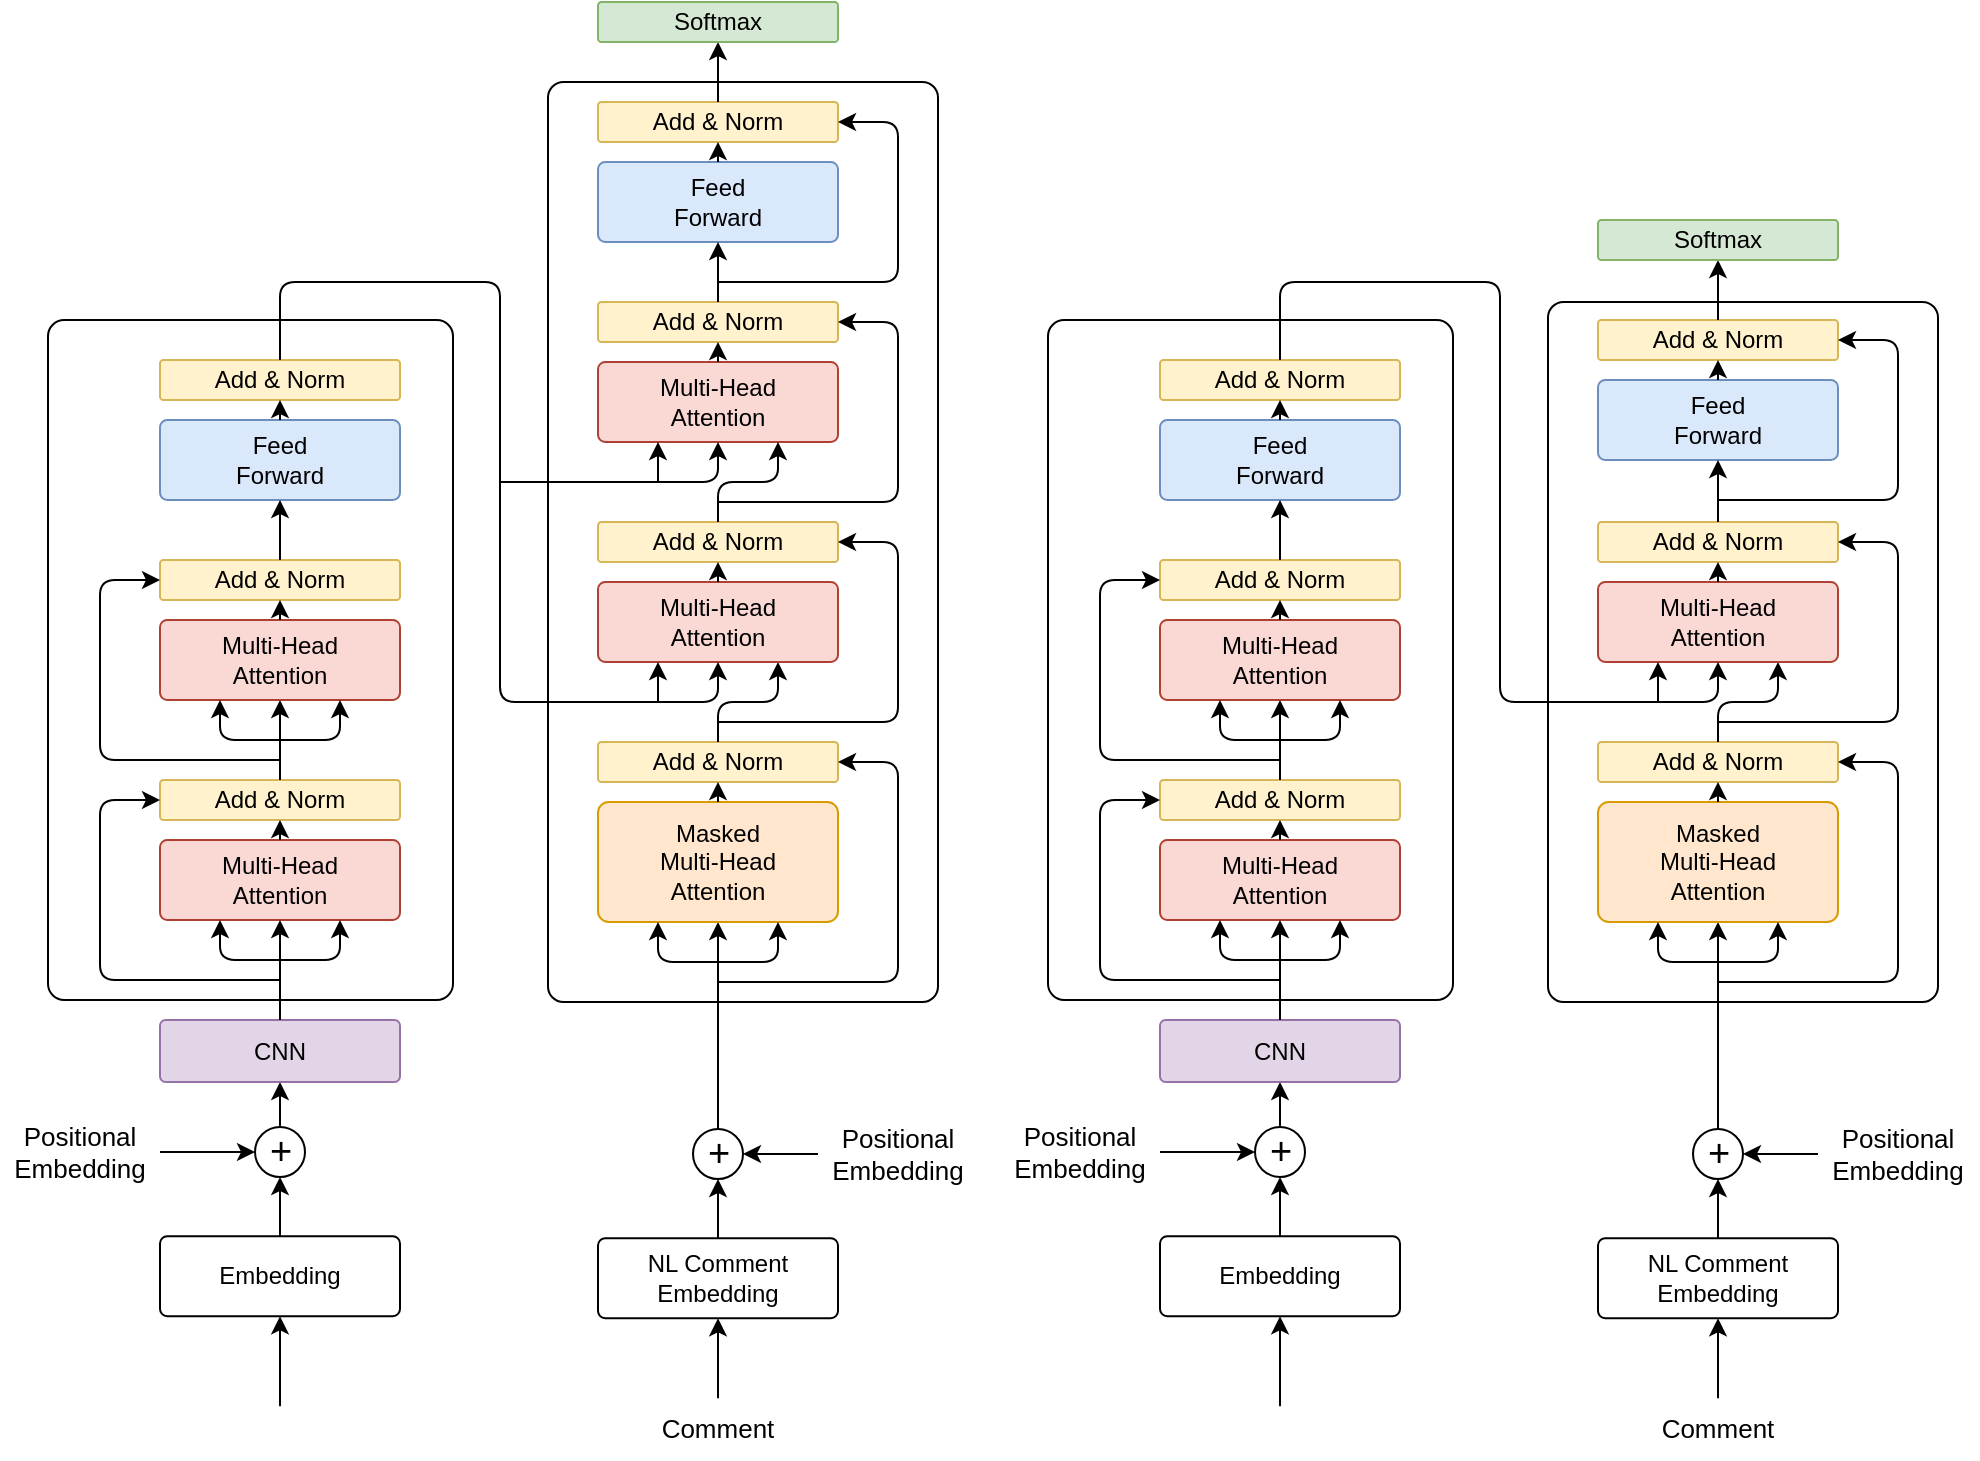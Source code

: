 <mxfile version="17.5.0" type="github">
  <diagram id="C5RBs43oDa-KdzZeNtuy" name="Page-1">
    <mxGraphModel dx="1220" dy="731" grid="1" gridSize="10" guides="1" tooltips="1" connect="1" arrows="1" fold="1" page="1" pageScale="1" pageWidth="827" pageHeight="1169" math="0" shadow="0">
      <root>
        <mxCell id="WIyWlLk6GJQsqaUBKTNV-0" />
        <mxCell id="WIyWlLk6GJQsqaUBKTNV-1" parent="WIyWlLk6GJQsqaUBKTNV-0" />
        <mxCell id="Qt7xFMzCx2u2yuGG2vqX-39" value="" style="rounded=1;whiteSpace=wrap;html=1;fontSize=13;arcSize=4;" vertex="1" parent="WIyWlLk6GJQsqaUBKTNV-1">
          <mxGeometry x="34" y="169" width="202.5" height="340" as="geometry" />
        </mxCell>
        <mxCell id="WIyWlLk6GJQsqaUBKTNV-8" value="" style="rounded=0;html=1;jettySize=auto;orthogonalLoop=1;fontSize=11;endArrow=none;endFill=0;endSize=8;strokeWidth=1;shadow=0;labelBackgroundColor=none;edgeStyle=orthogonalEdgeStyle;startArrow=classic;startFill=1;exitX=0.5;exitY=1;exitDx=0;exitDy=0;" parent="WIyWlLk6GJQsqaUBKTNV-1" source="Qt7xFMzCx2u2yuGG2vqX-2" target="WIyWlLk6GJQsqaUBKTNV-11" edge="1">
          <mxGeometry x="0.333" y="20" relative="1" as="geometry">
            <mxPoint as="offset" />
            <mxPoint x="150" y="615" as="sourcePoint" />
          </mxGeometry>
        </mxCell>
        <mxCell id="WIyWlLk6GJQsqaUBKTNV-11" value="Embedding" style="rounded=1;whiteSpace=wrap;html=1;fontSize=12;glass=0;strokeWidth=1;shadow=0;arcSize=9;" parent="WIyWlLk6GJQsqaUBKTNV-1" vertex="1">
          <mxGeometry x="90" y="627.13" width="120" height="40" as="geometry" />
        </mxCell>
        <mxCell id="Qt7xFMzCx2u2yuGG2vqX-2" value="&lt;font style=&quot;font-size: 19px&quot;&gt;+&lt;/font&gt;" style="ellipse;whiteSpace=wrap;html=1;aspect=fixed;" vertex="1" parent="WIyWlLk6GJQsqaUBKTNV-1">
          <mxGeometry x="137.5" y="572.5" width="25" height="25" as="geometry" />
        </mxCell>
        <mxCell id="Qt7xFMzCx2u2yuGG2vqX-3" value="&lt;div style=&quot;font-size: 13px;&quot;&gt;&lt;span style=&quot;font-size: 13px;&quot;&gt;Positional&lt;/span&gt;&lt;/div&gt;&lt;div style=&quot;font-size: 13px;&quot;&gt;&lt;span style=&quot;font-size: 13px;&quot;&gt;Embedding&lt;/span&gt;&lt;/div&gt;" style="text;html=1;strokeColor=none;fillColor=none;align=center;verticalAlign=middle;whiteSpace=wrap;rounded=0;fontSize=13;" vertex="1" parent="WIyWlLk6GJQsqaUBKTNV-1">
          <mxGeometry x="10" y="570" width="80" height="30" as="geometry" />
        </mxCell>
        <mxCell id="Qt7xFMzCx2u2yuGG2vqX-4" value="" style="endArrow=classic;html=1;rounded=0;fontSize=13;entryX=0;entryY=0.5;entryDx=0;entryDy=0;exitX=1;exitY=0.5;exitDx=0;exitDy=0;" edge="1" parent="WIyWlLk6GJQsqaUBKTNV-1" source="Qt7xFMzCx2u2yuGG2vqX-3" target="Qt7xFMzCx2u2yuGG2vqX-2">
          <mxGeometry width="50" height="50" relative="1" as="geometry">
            <mxPoint y="655" as="sourcePoint" />
            <mxPoint x="50" y="605" as="targetPoint" />
          </mxGeometry>
        </mxCell>
        <mxCell id="Qt7xFMzCx2u2yuGG2vqX-5" value="" style="endArrow=classic;html=1;rounded=0;fontSize=13;exitX=0.5;exitY=0;exitDx=0;exitDy=0;entryX=0.5;entryY=1;entryDx=0;entryDy=0;" edge="1" parent="WIyWlLk6GJQsqaUBKTNV-1" source="Qt7xFMzCx2u2yuGG2vqX-2" target="Qt7xFMzCx2u2yuGG2vqX-6">
          <mxGeometry width="50" height="50" relative="1" as="geometry">
            <mxPoint x="180" y="609" as="sourcePoint" />
            <mxPoint x="150" y="549" as="targetPoint" />
          </mxGeometry>
        </mxCell>
        <mxCell id="Qt7xFMzCx2u2yuGG2vqX-6" value="CNN" style="rounded=1;whiteSpace=wrap;html=1;fontSize=12;glass=0;strokeWidth=1;shadow=0;arcSize=9;imageHeight=24;fillColor=#e1d5e7;strokeColor=#9673a6;" vertex="1" parent="WIyWlLk6GJQsqaUBKTNV-1">
          <mxGeometry x="90" y="519" width="120" height="31" as="geometry" />
        </mxCell>
        <mxCell id="Qt7xFMzCx2u2yuGG2vqX-7" value="Multi-Head&lt;br&gt;Attention" style="rounded=1;whiteSpace=wrap;html=1;fontSize=12;glass=0;strokeWidth=1;shadow=0;arcSize=9;fillColor=#fad9d5;strokeColor=#ae4132;" vertex="1" parent="WIyWlLk6GJQsqaUBKTNV-1">
          <mxGeometry x="90" y="429" width="120" height="40" as="geometry" />
        </mxCell>
        <mxCell id="Qt7xFMzCx2u2yuGG2vqX-9" value="Add &amp;amp; Norm" style="rounded=1;whiteSpace=wrap;html=1;fontSize=12;glass=0;strokeWidth=1;shadow=0;arcSize=9;fillColor=#fff2cc;strokeColor=#d6b656;" vertex="1" parent="WIyWlLk6GJQsqaUBKTNV-1">
          <mxGeometry x="90" y="399" width="120" height="20" as="geometry" />
        </mxCell>
        <mxCell id="Qt7xFMzCx2u2yuGG2vqX-12" value="" style="endArrow=classic;html=1;rounded=0;fontSize=13;exitX=0.5;exitY=0;exitDx=0;exitDy=0;entryX=0.5;entryY=1;entryDx=0;entryDy=0;" edge="1" parent="WIyWlLk6GJQsqaUBKTNV-1" source="Qt7xFMzCx2u2yuGG2vqX-6" target="Qt7xFMzCx2u2yuGG2vqX-7">
          <mxGeometry width="50" height="50" relative="1" as="geometry">
            <mxPoint x="140" y="509" as="sourcePoint" />
            <mxPoint x="190" y="459" as="targetPoint" />
          </mxGeometry>
        </mxCell>
        <mxCell id="Qt7xFMzCx2u2yuGG2vqX-13" value="" style="endArrow=classic;html=1;rounded=0;fontSize=13;exitX=0.5;exitY=0;exitDx=0;exitDy=0;entryX=0.5;entryY=1;entryDx=0;entryDy=0;" edge="1" parent="WIyWlLk6GJQsqaUBKTNV-1" source="Qt7xFMzCx2u2yuGG2vqX-7" target="Qt7xFMzCx2u2yuGG2vqX-9">
          <mxGeometry width="50" height="50" relative="1" as="geometry">
            <mxPoint x="140" y="509" as="sourcePoint" />
            <mxPoint x="190" y="459" as="targetPoint" />
          </mxGeometry>
        </mxCell>
        <mxCell id="Qt7xFMzCx2u2yuGG2vqX-18" value="" style="endArrow=classic;html=1;rounded=0;fontSize=13;exitX=0.5;exitY=0;exitDx=0;exitDy=0;entryX=0.5;entryY=1;entryDx=0;entryDy=0;" edge="1" parent="WIyWlLk6GJQsqaUBKTNV-1" source="Qt7xFMzCx2u2yuGG2vqX-9" target="Qt7xFMzCx2u2yuGG2vqX-28">
          <mxGeometry width="50" height="50" relative="1" as="geometry">
            <mxPoint x="240" y="379" as="sourcePoint" />
            <mxPoint x="150" y="369" as="targetPoint" />
          </mxGeometry>
        </mxCell>
        <mxCell id="Qt7xFMzCx2u2yuGG2vqX-19" value="" style="endArrow=classic;html=1;rounded=1;fontSize=13;entryX=0;entryY=0.5;entryDx=0;entryDy=0;arcSize=15;" edge="1" parent="WIyWlLk6GJQsqaUBKTNV-1" target="Qt7xFMzCx2u2yuGG2vqX-9">
          <mxGeometry width="50" height="50" relative="1" as="geometry">
            <mxPoint x="150" y="499" as="sourcePoint" />
            <mxPoint x="180" y="409" as="targetPoint" />
            <Array as="points">
              <mxPoint x="60" y="499" />
              <mxPoint x="60" y="409" />
            </Array>
          </mxGeometry>
        </mxCell>
        <mxCell id="Qt7xFMzCx2u2yuGG2vqX-21" value="Feed&lt;br&gt;Forward" style="rounded=1;whiteSpace=wrap;html=1;fontSize=12;glass=0;strokeWidth=1;shadow=0;arcSize=9;fillColor=#dae8fc;strokeColor=#6c8ebf;" vertex="1" parent="WIyWlLk6GJQsqaUBKTNV-1">
          <mxGeometry x="90" y="219" width="120" height="40" as="geometry" />
        </mxCell>
        <mxCell id="Qt7xFMzCx2u2yuGG2vqX-22" value="Add &amp;amp; Norm" style="rounded=1;whiteSpace=wrap;html=1;fontSize=12;glass=0;strokeWidth=1;shadow=0;arcSize=9;fillColor=#fff2cc;strokeColor=#d6b656;" vertex="1" parent="WIyWlLk6GJQsqaUBKTNV-1">
          <mxGeometry x="90" y="189" width="120" height="20" as="geometry" />
        </mxCell>
        <mxCell id="Qt7xFMzCx2u2yuGG2vqX-23" value="" style="endArrow=classic;html=1;rounded=0;fontSize=13;exitX=0.5;exitY=0;exitDx=0;exitDy=0;entryX=0.5;entryY=1;entryDx=0;entryDy=0;startSize=2;" edge="1" parent="WIyWlLk6GJQsqaUBKTNV-1" source="Qt7xFMzCx2u2yuGG2vqX-21" target="Qt7xFMzCx2u2yuGG2vqX-22">
          <mxGeometry width="50" height="50" relative="1" as="geometry">
            <mxPoint x="140" y="299" as="sourcePoint" />
            <mxPoint x="190" y="249" as="targetPoint" />
          </mxGeometry>
        </mxCell>
        <mxCell id="Qt7xFMzCx2u2yuGG2vqX-25" value="" style="endArrow=classic;html=1;rounded=1;fontSize=13;entryX=0.75;entryY=1;entryDx=0;entryDy=0;arcSize=15;" edge="1" parent="WIyWlLk6GJQsqaUBKTNV-1" target="Qt7xFMzCx2u2yuGG2vqX-7">
          <mxGeometry width="50" height="50" relative="1" as="geometry">
            <mxPoint x="150" y="489" as="sourcePoint" />
            <mxPoint x="200" y="489" as="targetPoint" />
            <Array as="points">
              <mxPoint x="180" y="489" />
            </Array>
          </mxGeometry>
        </mxCell>
        <mxCell id="Qt7xFMzCx2u2yuGG2vqX-27" value="" style="endArrow=classic;html=1;rounded=1;fontSize=13;entryX=0.25;entryY=1;entryDx=0;entryDy=0;arcSize=15;" edge="1" parent="WIyWlLk6GJQsqaUBKTNV-1" target="Qt7xFMzCx2u2yuGG2vqX-7">
          <mxGeometry width="50" height="50" relative="1" as="geometry">
            <mxPoint x="150" y="489" as="sourcePoint" />
            <mxPoint x="150" y="469" as="targetPoint" />
            <Array as="points">
              <mxPoint x="120" y="489" />
            </Array>
          </mxGeometry>
        </mxCell>
        <mxCell id="Qt7xFMzCx2u2yuGG2vqX-28" value="Multi-Head&lt;br&gt;Attention" style="rounded=1;whiteSpace=wrap;html=1;fontSize=12;glass=0;strokeWidth=1;shadow=0;arcSize=9;fillColor=#fad9d5;strokeColor=#ae4132;" vertex="1" parent="WIyWlLk6GJQsqaUBKTNV-1">
          <mxGeometry x="90" y="319" width="120" height="40" as="geometry" />
        </mxCell>
        <mxCell id="Qt7xFMzCx2u2yuGG2vqX-29" value="Add &amp;amp; Norm" style="rounded=1;whiteSpace=wrap;html=1;fontSize=12;glass=0;strokeWidth=1;shadow=0;arcSize=9;fillColor=#fff2cc;strokeColor=#d6b656;" vertex="1" parent="WIyWlLk6GJQsqaUBKTNV-1">
          <mxGeometry x="90" y="289" width="120" height="20" as="geometry" />
        </mxCell>
        <mxCell id="Qt7xFMzCx2u2yuGG2vqX-30" value="" style="endArrow=classic;html=1;rounded=0;fontSize=13;exitX=0.5;exitY=0;exitDx=0;exitDy=0;entryX=0.5;entryY=1;entryDx=0;entryDy=0;" edge="1" parent="WIyWlLk6GJQsqaUBKTNV-1" source="Qt7xFMzCx2u2yuGG2vqX-28" target="Qt7xFMzCx2u2yuGG2vqX-29">
          <mxGeometry width="50" height="50" relative="1" as="geometry">
            <mxPoint x="140" y="399" as="sourcePoint" />
            <mxPoint x="190" y="349" as="targetPoint" />
          </mxGeometry>
        </mxCell>
        <mxCell id="Qt7xFMzCx2u2yuGG2vqX-31" value="" style="endArrow=classic;html=1;rounded=0;fontSize=13;exitX=0.5;exitY=0;exitDx=0;exitDy=0;entryX=0.5;entryY=1;entryDx=0;entryDy=0;" edge="1" parent="WIyWlLk6GJQsqaUBKTNV-1" source="Qt7xFMzCx2u2yuGG2vqX-29" target="Qt7xFMzCx2u2yuGG2vqX-21">
          <mxGeometry width="50" height="50" relative="1" as="geometry">
            <mxPoint x="240" y="269" as="sourcePoint" />
            <mxPoint x="150" y="259" as="targetPoint" />
          </mxGeometry>
        </mxCell>
        <mxCell id="Qt7xFMzCx2u2yuGG2vqX-32" value="" style="endArrow=classic;html=1;rounded=1;fontSize=13;entryX=0;entryY=0.5;entryDx=0;entryDy=0;arcSize=15;" edge="1" parent="WIyWlLk6GJQsqaUBKTNV-1" target="Qt7xFMzCx2u2yuGG2vqX-29">
          <mxGeometry width="50" height="50" relative="1" as="geometry">
            <mxPoint x="150" y="389" as="sourcePoint" />
            <mxPoint x="180" y="299" as="targetPoint" />
            <Array as="points">
              <mxPoint x="60" y="389" />
              <mxPoint x="60" y="299" />
            </Array>
          </mxGeometry>
        </mxCell>
        <mxCell id="Qt7xFMzCx2u2yuGG2vqX-33" value="" style="endArrow=classic;html=1;rounded=1;fontSize=13;entryX=0.75;entryY=1;entryDx=0;entryDy=0;arcSize=15;" edge="1" parent="WIyWlLk6GJQsqaUBKTNV-1" target="Qt7xFMzCx2u2yuGG2vqX-28">
          <mxGeometry width="50" height="50" relative="1" as="geometry">
            <mxPoint x="150" y="379" as="sourcePoint" />
            <mxPoint x="200" y="379" as="targetPoint" />
            <Array as="points">
              <mxPoint x="180" y="379" />
            </Array>
          </mxGeometry>
        </mxCell>
        <mxCell id="Qt7xFMzCx2u2yuGG2vqX-34" value="" style="endArrow=classic;html=1;rounded=1;fontSize=13;entryX=0.25;entryY=1;entryDx=0;entryDy=0;arcSize=15;" edge="1" parent="WIyWlLk6GJQsqaUBKTNV-1" target="Qt7xFMzCx2u2yuGG2vqX-28">
          <mxGeometry width="50" height="50" relative="1" as="geometry">
            <mxPoint x="150" y="379" as="sourcePoint" />
            <mxPoint x="150" y="359" as="targetPoint" />
            <Array as="points">
              <mxPoint x="120" y="379" />
            </Array>
          </mxGeometry>
        </mxCell>
        <mxCell id="Qt7xFMzCx2u2yuGG2vqX-38" value="" style="endArrow=classic;html=1;rounded=0;fontSize=13;" edge="1" parent="WIyWlLk6GJQsqaUBKTNV-1" target="WIyWlLk6GJQsqaUBKTNV-11">
          <mxGeometry width="50" height="50" relative="1" as="geometry">
            <mxPoint x="150" y="712.13" as="sourcePoint" />
            <mxPoint x="210" y="562.13" as="targetPoint" />
          </mxGeometry>
        </mxCell>
        <mxCell id="Qt7xFMzCx2u2yuGG2vqX-60" value="" style="rounded=1;whiteSpace=wrap;html=1;fontSize=13;arcSize=4;" vertex="1" parent="WIyWlLk6GJQsqaUBKTNV-1">
          <mxGeometry x="284" y="50" width="195" height="460" as="geometry" />
        </mxCell>
        <mxCell id="Qt7xFMzCx2u2yuGG2vqX-61" value="" style="rounded=0;html=1;jettySize=auto;orthogonalLoop=1;fontSize=11;endArrow=none;endFill=0;endSize=8;strokeWidth=1;shadow=0;labelBackgroundColor=none;edgeStyle=orthogonalEdgeStyle;startArrow=classic;startFill=1;exitX=0.5;exitY=1;exitDx=0;exitDy=0;" edge="1" source="Qt7xFMzCx2u2yuGG2vqX-63" target="Qt7xFMzCx2u2yuGG2vqX-62" parent="WIyWlLk6GJQsqaUBKTNV-1">
          <mxGeometry x="0.333" y="20" relative="1" as="geometry">
            <mxPoint as="offset" />
            <mxPoint x="369" y="616" as="sourcePoint" />
          </mxGeometry>
        </mxCell>
        <mxCell id="Qt7xFMzCx2u2yuGG2vqX-62" value="NL Comment&lt;br&gt;Embedding" style="rounded=1;whiteSpace=wrap;html=1;fontSize=12;glass=0;strokeWidth=1;shadow=0;arcSize=9;" vertex="1" parent="WIyWlLk6GJQsqaUBKTNV-1">
          <mxGeometry x="309" y="628.13" width="120" height="40" as="geometry" />
        </mxCell>
        <mxCell id="Qt7xFMzCx2u2yuGG2vqX-63" value="&lt;font style=&quot;font-size: 19px&quot;&gt;+&lt;/font&gt;" style="ellipse;whiteSpace=wrap;html=1;aspect=fixed;" vertex="1" parent="WIyWlLk6GJQsqaUBKTNV-1">
          <mxGeometry x="356.5" y="573.5" width="25" height="25" as="geometry" />
        </mxCell>
        <mxCell id="Qt7xFMzCx2u2yuGG2vqX-64" value="&lt;div style=&quot;font-size: 13px;&quot;&gt;&lt;span style=&quot;font-size: 13px;&quot;&gt;Positional&lt;/span&gt;&lt;/div&gt;&lt;div style=&quot;font-size: 13px;&quot;&gt;&lt;span style=&quot;font-size: 13px;&quot;&gt;Embedding&lt;/span&gt;&lt;/div&gt;" style="text;html=1;strokeColor=none;fillColor=none;align=center;verticalAlign=middle;whiteSpace=wrap;rounded=0;fontSize=13;" vertex="1" parent="WIyWlLk6GJQsqaUBKTNV-1">
          <mxGeometry x="419" y="571" width="80" height="30" as="geometry" />
        </mxCell>
        <mxCell id="Qt7xFMzCx2u2yuGG2vqX-65" value="" style="endArrow=classic;html=1;rounded=0;fontSize=13;entryX=1;entryY=0.5;entryDx=0;entryDy=0;exitX=0;exitY=0.5;exitDx=0;exitDy=0;" edge="1" source="Qt7xFMzCx2u2yuGG2vqX-64" target="Qt7xFMzCx2u2yuGG2vqX-63" parent="WIyWlLk6GJQsqaUBKTNV-1">
          <mxGeometry width="50" height="50" relative="1" as="geometry">
            <mxPoint x="219" y="656" as="sourcePoint" />
            <mxPoint x="269" y="606" as="targetPoint" />
          </mxGeometry>
        </mxCell>
        <mxCell id="Qt7xFMzCx2u2yuGG2vqX-66" value="" style="endArrow=classic;html=1;rounded=0;fontSize=13;exitX=0.5;exitY=0;exitDx=0;exitDy=0;entryX=0.5;entryY=1;entryDx=0;entryDy=0;" edge="1" source="Qt7xFMzCx2u2yuGG2vqX-63" target="Qt7xFMzCx2u2yuGG2vqX-68" parent="WIyWlLk6GJQsqaUBKTNV-1">
          <mxGeometry width="50" height="50" relative="1" as="geometry">
            <mxPoint x="399" y="610" as="sourcePoint" />
            <mxPoint x="369" y="560" as="targetPoint" />
          </mxGeometry>
        </mxCell>
        <mxCell id="Qt7xFMzCx2u2yuGG2vqX-68" value="Masked&lt;br&gt;Multi-Head&lt;br&gt;Attention" style="rounded=1;whiteSpace=wrap;html=1;fontSize=12;glass=0;strokeWidth=1;shadow=0;arcSize=9;fillColor=#ffe6cc;strokeColor=#d79b00;" vertex="1" parent="WIyWlLk6GJQsqaUBKTNV-1">
          <mxGeometry x="309" y="410" width="120" height="60" as="geometry" />
        </mxCell>
        <mxCell id="Qt7xFMzCx2u2yuGG2vqX-69" value="Add &amp;amp; Norm" style="rounded=1;whiteSpace=wrap;html=1;fontSize=12;glass=0;strokeWidth=1;shadow=0;arcSize=9;fillColor=#fff2cc;strokeColor=#d6b656;" vertex="1" parent="WIyWlLk6GJQsqaUBKTNV-1">
          <mxGeometry x="309" y="380" width="120" height="20" as="geometry" />
        </mxCell>
        <mxCell id="Qt7xFMzCx2u2yuGG2vqX-71" value="" style="endArrow=classic;html=1;rounded=0;fontSize=13;exitX=0.5;exitY=0;exitDx=0;exitDy=0;entryX=0.5;entryY=1;entryDx=0;entryDy=0;" edge="1" source="Qt7xFMzCx2u2yuGG2vqX-68" target="Qt7xFMzCx2u2yuGG2vqX-69" parent="WIyWlLk6GJQsqaUBKTNV-1">
          <mxGeometry width="50" height="50" relative="1" as="geometry">
            <mxPoint x="369" y="410" as="sourcePoint" />
            <mxPoint x="409" y="440" as="targetPoint" />
          </mxGeometry>
        </mxCell>
        <mxCell id="Qt7xFMzCx2u2yuGG2vqX-72" value="" style="endArrow=classic;html=1;rounded=1;fontSize=13;exitX=0.5;exitY=0;exitDx=0;exitDy=0;entryX=0.75;entryY=1;entryDx=0;entryDy=0;arcSize=15;" edge="1" source="Qt7xFMzCx2u2yuGG2vqX-69" target="Qt7xFMzCx2u2yuGG2vqX-79" parent="WIyWlLk6GJQsqaUBKTNV-1">
          <mxGeometry width="50" height="50" relative="1" as="geometry">
            <mxPoint x="459" y="360" as="sourcePoint" />
            <mxPoint x="369" y="350" as="targetPoint" />
            <Array as="points">
              <mxPoint x="369" y="360" />
              <mxPoint x="399" y="360" />
            </Array>
          </mxGeometry>
        </mxCell>
        <mxCell id="Qt7xFMzCx2u2yuGG2vqX-73" value="" style="endArrow=classic;html=1;rounded=1;fontSize=13;entryX=1;entryY=0.5;entryDx=0;entryDy=0;arcSize=15;" edge="1" target="Qt7xFMzCx2u2yuGG2vqX-69" parent="WIyWlLk6GJQsqaUBKTNV-1">
          <mxGeometry width="50" height="50" relative="1" as="geometry">
            <mxPoint x="369.0" y="500" as="sourcePoint" />
            <mxPoint x="399" y="410" as="targetPoint" />
            <Array as="points">
              <mxPoint x="459" y="500" />
              <mxPoint x="459" y="390" />
            </Array>
          </mxGeometry>
        </mxCell>
        <mxCell id="Qt7xFMzCx2u2yuGG2vqX-74" value="Feed&lt;br&gt;Forward" style="rounded=1;whiteSpace=wrap;html=1;fontSize=12;glass=0;strokeWidth=1;shadow=0;arcSize=9;fillColor=#dae8fc;strokeColor=#6c8ebf;" vertex="1" parent="WIyWlLk6GJQsqaUBKTNV-1">
          <mxGeometry x="309" y="90" width="120" height="40" as="geometry" />
        </mxCell>
        <mxCell id="Qt7xFMzCx2u2yuGG2vqX-75" value="Add &amp;amp; Norm" style="rounded=1;whiteSpace=wrap;html=1;fontSize=12;glass=0;strokeWidth=1;shadow=0;arcSize=9;fillColor=#fff2cc;strokeColor=#d6b656;" vertex="1" parent="WIyWlLk6GJQsqaUBKTNV-1">
          <mxGeometry x="309" y="60" width="120" height="20" as="geometry" />
        </mxCell>
        <mxCell id="Qt7xFMzCx2u2yuGG2vqX-76" value="" style="endArrow=classic;html=1;rounded=0;fontSize=13;exitX=0.5;exitY=0;exitDx=0;exitDy=0;entryX=0.5;entryY=1;entryDx=0;entryDy=0;" edge="1" source="Qt7xFMzCx2u2yuGG2vqX-74" target="Qt7xFMzCx2u2yuGG2vqX-75" parent="WIyWlLk6GJQsqaUBKTNV-1">
          <mxGeometry width="50" height="50" relative="1" as="geometry">
            <mxPoint x="359" y="170" as="sourcePoint" />
            <mxPoint x="409" y="120" as="targetPoint" />
          </mxGeometry>
        </mxCell>
        <mxCell id="Qt7xFMzCx2u2yuGG2vqX-77" value="" style="endArrow=classic;html=1;rounded=1;fontSize=13;entryX=0.75;entryY=1;entryDx=0;entryDy=0;arcSize=15;" edge="1" target="Qt7xFMzCx2u2yuGG2vqX-68" parent="WIyWlLk6GJQsqaUBKTNV-1">
          <mxGeometry width="50" height="50" relative="1" as="geometry">
            <mxPoint x="369.0" y="490" as="sourcePoint" />
            <mxPoint x="419" y="490" as="targetPoint" />
            <Array as="points">
              <mxPoint x="399" y="490" />
            </Array>
          </mxGeometry>
        </mxCell>
        <mxCell id="Qt7xFMzCx2u2yuGG2vqX-78" value="" style="endArrow=classic;html=1;rounded=1;fontSize=13;entryX=0.25;entryY=1;entryDx=0;entryDy=0;arcSize=15;" edge="1" target="Qt7xFMzCx2u2yuGG2vqX-68" parent="WIyWlLk6GJQsqaUBKTNV-1">
          <mxGeometry width="50" height="50" relative="1" as="geometry">
            <mxPoint x="369.0" y="490" as="sourcePoint" />
            <mxPoint x="369" y="470" as="targetPoint" />
            <Array as="points">
              <mxPoint x="339" y="490" />
            </Array>
          </mxGeometry>
        </mxCell>
        <mxCell id="Qt7xFMzCx2u2yuGG2vqX-79" value="Multi-Head&lt;br&gt;Attention" style="rounded=1;whiteSpace=wrap;html=1;fontSize=12;glass=0;strokeWidth=1;shadow=0;arcSize=9;fillColor=#fad9d5;strokeColor=#ae4132;" vertex="1" parent="WIyWlLk6GJQsqaUBKTNV-1">
          <mxGeometry x="309" y="300" width="120" height="40" as="geometry" />
        </mxCell>
        <mxCell id="Qt7xFMzCx2u2yuGG2vqX-80" value="Add &amp;amp; Norm" style="rounded=1;whiteSpace=wrap;html=1;fontSize=12;glass=0;strokeWidth=1;shadow=0;arcSize=9;fillColor=#fff2cc;strokeColor=#d6b656;" vertex="1" parent="WIyWlLk6GJQsqaUBKTNV-1">
          <mxGeometry x="309" y="270" width="120" height="20" as="geometry" />
        </mxCell>
        <mxCell id="Qt7xFMzCx2u2yuGG2vqX-81" value="" style="endArrow=classic;html=1;rounded=0;fontSize=13;exitX=0.5;exitY=0;exitDx=0;exitDy=0;entryX=0.5;entryY=1;entryDx=0;entryDy=0;" edge="1" source="Qt7xFMzCx2u2yuGG2vqX-79" target="Qt7xFMzCx2u2yuGG2vqX-80" parent="WIyWlLk6GJQsqaUBKTNV-1">
          <mxGeometry width="50" height="50" relative="1" as="geometry">
            <mxPoint x="359" y="380" as="sourcePoint" />
            <mxPoint x="409" y="330" as="targetPoint" />
          </mxGeometry>
        </mxCell>
        <mxCell id="Qt7xFMzCx2u2yuGG2vqX-83" value="" style="endArrow=classic;html=1;rounded=1;fontSize=13;arcSize=15;" edge="1" parent="WIyWlLk6GJQsqaUBKTNV-1">
          <mxGeometry width="50" height="50" relative="1" as="geometry">
            <mxPoint x="369.0" y="370" as="sourcePoint" />
            <mxPoint x="429" y="280" as="targetPoint" />
            <Array as="points">
              <mxPoint x="459" y="370" />
              <mxPoint x="459" y="280" />
            </Array>
          </mxGeometry>
        </mxCell>
        <mxCell id="Qt7xFMzCx2u2yuGG2vqX-85" value="" style="endArrow=classic;html=1;fontSize=13;exitX=0.5;exitY=0;exitDx=0;exitDy=0;entryX=0.5;entryY=1;entryDx=0;entryDy=0;edgeStyle=orthogonalEdgeStyle;rounded=1;arcSize=15;" edge="1" target="Qt7xFMzCx2u2yuGG2vqX-79" parent="WIyWlLk6GJQsqaUBKTNV-1" source="Qt7xFMzCx2u2yuGG2vqX-22">
          <mxGeometry width="50" height="50" relative="1" as="geometry">
            <mxPoint x="414.0" y="360" as="sourcePoint" />
            <mxPoint x="354" y="340" as="targetPoint" />
            <Array as="points">
              <mxPoint x="150" y="150" />
              <mxPoint x="260" y="150" />
              <mxPoint x="260" y="360" />
              <mxPoint x="369" y="360" />
            </Array>
          </mxGeometry>
        </mxCell>
        <mxCell id="Qt7xFMzCx2u2yuGG2vqX-86" value="" style="endArrow=classic;html=1;rounded=0;fontSize=13;exitX=0.5;exitY=0;exitDx=0;exitDy=0;" edge="1" target="Qt7xFMzCx2u2yuGG2vqX-62" parent="WIyWlLk6GJQsqaUBKTNV-1" source="Qt7xFMzCx2u2yuGG2vqX-87">
          <mxGeometry width="50" height="50" relative="1" as="geometry">
            <mxPoint x="369.0" y="713.13" as="sourcePoint" />
            <mxPoint x="429" y="563.13" as="targetPoint" />
          </mxGeometry>
        </mxCell>
        <mxCell id="Qt7xFMzCx2u2yuGG2vqX-87" value="Comment" style="text;html=1;strokeColor=none;fillColor=none;align=center;verticalAlign=middle;whiteSpace=wrap;rounded=0;fontSize=13;" vertex="1" parent="WIyWlLk6GJQsqaUBKTNV-1">
          <mxGeometry x="339" y="708.13" width="60" height="30" as="geometry" />
        </mxCell>
        <mxCell id="Qt7xFMzCx2u2yuGG2vqX-89" value="Multi-Head&lt;br&gt;Attention" style="rounded=1;whiteSpace=wrap;html=1;fontSize=12;glass=0;strokeWidth=1;shadow=0;arcSize=9;fillColor=#fad9d5;strokeColor=#ae4132;" vertex="1" parent="WIyWlLk6GJQsqaUBKTNV-1">
          <mxGeometry x="309" y="190" width="120" height="40" as="geometry" />
        </mxCell>
        <mxCell id="Qt7xFMzCx2u2yuGG2vqX-90" value="Add &amp;amp; Norm" style="rounded=1;whiteSpace=wrap;html=1;fontSize=12;glass=0;strokeWidth=1;shadow=0;arcSize=9;fillColor=#fff2cc;strokeColor=#d6b656;" vertex="1" parent="WIyWlLk6GJQsqaUBKTNV-1">
          <mxGeometry x="309" y="160" width="120" height="20" as="geometry" />
        </mxCell>
        <mxCell id="Qt7xFMzCx2u2yuGG2vqX-91" value="" style="endArrow=classic;html=1;rounded=0;fontSize=13;exitX=0.5;exitY=0;exitDx=0;exitDy=0;entryX=0.5;entryY=1;entryDx=0;entryDy=0;" edge="1" parent="WIyWlLk6GJQsqaUBKTNV-1" source="Qt7xFMzCx2u2yuGG2vqX-89" target="Qt7xFMzCx2u2yuGG2vqX-90">
          <mxGeometry width="50" height="50" relative="1" as="geometry">
            <mxPoint x="359" y="270" as="sourcePoint" />
            <mxPoint x="409" y="220" as="targetPoint" />
          </mxGeometry>
        </mxCell>
        <mxCell id="Qt7xFMzCx2u2yuGG2vqX-92" value="" style="endArrow=classic;html=1;rounded=1;fontSize=13;arcSize=15;" edge="1" parent="WIyWlLk6GJQsqaUBKTNV-1">
          <mxGeometry width="50" height="50" relative="1" as="geometry">
            <mxPoint x="369.0" y="260" as="sourcePoint" />
            <mxPoint x="429" y="170" as="targetPoint" />
            <Array as="points">
              <mxPoint x="459" y="260" />
              <mxPoint x="459" y="170" />
            </Array>
          </mxGeometry>
        </mxCell>
        <mxCell id="Qt7xFMzCx2u2yuGG2vqX-95" value="" style="endArrow=classic;html=1;rounded=0;fontSize=13;exitX=0.5;exitY=0;exitDx=0;exitDy=0;entryX=0.5;entryY=1;entryDx=0;entryDy=0;" edge="1" parent="WIyWlLk6GJQsqaUBKTNV-1" source="Qt7xFMzCx2u2yuGG2vqX-90" target="Qt7xFMzCx2u2yuGG2vqX-74">
          <mxGeometry width="50" height="50" relative="1" as="geometry">
            <mxPoint x="459" y="220" as="sourcePoint" />
            <mxPoint x="509" y="170" as="targetPoint" />
          </mxGeometry>
        </mxCell>
        <mxCell id="Qt7xFMzCx2u2yuGG2vqX-96" value="" style="endArrow=classic;html=1;rounded=1;fontSize=13;arcSize=15;" edge="1" parent="WIyWlLk6GJQsqaUBKTNV-1">
          <mxGeometry width="50" height="50" relative="1" as="geometry">
            <mxPoint x="369" y="150" as="sourcePoint" />
            <mxPoint x="429" y="70" as="targetPoint" />
            <Array as="points">
              <mxPoint x="459" y="150" />
              <mxPoint x="459" y="70" />
            </Array>
          </mxGeometry>
        </mxCell>
        <mxCell id="Qt7xFMzCx2u2yuGG2vqX-97" value="" style="endArrow=classic;html=1;rounded=0;fontSize=13;entryX=0.5;entryY=1;entryDx=0;entryDy=0;" edge="1" parent="WIyWlLk6GJQsqaUBKTNV-1" target="Qt7xFMzCx2u2yuGG2vqX-98">
          <mxGeometry width="50" height="50" relative="1" as="geometry">
            <mxPoint x="369" y="60" as="sourcePoint" />
            <mxPoint x="369" as="targetPoint" />
          </mxGeometry>
        </mxCell>
        <mxCell id="Qt7xFMzCx2u2yuGG2vqX-98" value="Softmax" style="rounded=1;whiteSpace=wrap;html=1;fontSize=12;glass=0;strokeWidth=1;shadow=0;arcSize=9;fillColor=#d5e8d4;strokeColor=#82b366;" vertex="1" parent="WIyWlLk6GJQsqaUBKTNV-1">
          <mxGeometry x="309" y="10" width="120" height="20" as="geometry" />
        </mxCell>
        <mxCell id="Qt7xFMzCx2u2yuGG2vqX-103" value="" style="endArrow=classic;html=1;rounded=0;fontSize=13;entryX=0.25;entryY=1;entryDx=0;entryDy=0;" edge="1" parent="WIyWlLk6GJQsqaUBKTNV-1" target="Qt7xFMzCx2u2yuGG2vqX-79">
          <mxGeometry width="50" height="50" relative="1" as="geometry">
            <mxPoint x="339" y="360" as="sourcePoint" />
            <mxPoint x="354" y="330" as="targetPoint" />
          </mxGeometry>
        </mxCell>
        <mxCell id="Qt7xFMzCx2u2yuGG2vqX-107" value="" style="endArrow=classic;html=1;rounded=1;fontSize=13;entryX=0.75;entryY=1;entryDx=0;entryDy=0;arcSize=15;" edge="1" parent="WIyWlLk6GJQsqaUBKTNV-1" source="Qt7xFMzCx2u2yuGG2vqX-80" target="Qt7xFMzCx2u2yuGG2vqX-89">
          <mxGeometry width="50" height="50" relative="1" as="geometry">
            <mxPoint x="379" y="390" as="sourcePoint" />
            <mxPoint x="409" y="350" as="targetPoint" />
            <Array as="points">
              <mxPoint x="369" y="250" />
              <mxPoint x="399" y="250" />
            </Array>
          </mxGeometry>
        </mxCell>
        <mxCell id="Qt7xFMzCx2u2yuGG2vqX-108" value="" style="endArrow=classic;html=1;rounded=0;fontSize=13;entryX=0.25;entryY=1;entryDx=0;entryDy=0;" edge="1" parent="WIyWlLk6GJQsqaUBKTNV-1" target="Qt7xFMzCx2u2yuGG2vqX-89">
          <mxGeometry width="50" height="50" relative="1" as="geometry">
            <mxPoint x="339" y="250" as="sourcePoint" />
            <mxPoint x="349" y="350" as="targetPoint" />
          </mxGeometry>
        </mxCell>
        <mxCell id="Qt7xFMzCx2u2yuGG2vqX-109" value="" style="endArrow=classic;html=1;rounded=1;fontSize=13;elbow=vertical;entryX=0.5;entryY=1;entryDx=0;entryDy=0;arcSize=15;" edge="1" parent="WIyWlLk6GJQsqaUBKTNV-1" target="Qt7xFMzCx2u2yuGG2vqX-89">
          <mxGeometry width="50" height="50" relative="1" as="geometry">
            <mxPoint x="260" y="250" as="sourcePoint" />
            <mxPoint x="224" y="270" as="targetPoint" />
            <Array as="points">
              <mxPoint x="369" y="250" />
            </Array>
          </mxGeometry>
        </mxCell>
        <mxCell id="Qt7xFMzCx2u2yuGG2vqX-112" value="" style="rounded=1;whiteSpace=wrap;html=1;fontSize=13;arcSize=4;" vertex="1" parent="WIyWlLk6GJQsqaUBKTNV-1">
          <mxGeometry x="534" y="169" width="202.5" height="340" as="geometry" />
        </mxCell>
        <mxCell id="Qt7xFMzCx2u2yuGG2vqX-113" value="" style="rounded=0;html=1;jettySize=auto;orthogonalLoop=1;fontSize=11;endArrow=none;endFill=0;endSize=8;strokeWidth=1;shadow=0;labelBackgroundColor=none;edgeStyle=orthogonalEdgeStyle;startArrow=classic;startFill=1;exitX=0.5;exitY=1;exitDx=0;exitDy=0;" edge="1" parent="WIyWlLk6GJQsqaUBKTNV-1" source="Qt7xFMzCx2u2yuGG2vqX-115" target="Qt7xFMzCx2u2yuGG2vqX-114">
          <mxGeometry x="0.333" y="20" relative="1" as="geometry">
            <mxPoint as="offset" />
            <mxPoint x="650" y="615" as="sourcePoint" />
          </mxGeometry>
        </mxCell>
        <mxCell id="Qt7xFMzCx2u2yuGG2vqX-114" value="Embedding" style="rounded=1;whiteSpace=wrap;html=1;fontSize=12;glass=0;strokeWidth=1;shadow=0;arcSize=9;" vertex="1" parent="WIyWlLk6GJQsqaUBKTNV-1">
          <mxGeometry x="590" y="627.13" width="120" height="40" as="geometry" />
        </mxCell>
        <mxCell id="Qt7xFMzCx2u2yuGG2vqX-115" value="&lt;font style=&quot;font-size: 19px&quot;&gt;+&lt;/font&gt;" style="ellipse;whiteSpace=wrap;html=1;aspect=fixed;" vertex="1" parent="WIyWlLk6GJQsqaUBKTNV-1">
          <mxGeometry x="637.5" y="572.5" width="25" height="25" as="geometry" />
        </mxCell>
        <mxCell id="Qt7xFMzCx2u2yuGG2vqX-116" value="&lt;div style=&quot;font-size: 13px;&quot;&gt;&lt;span style=&quot;font-size: 13px;&quot;&gt;Positional&lt;/span&gt;&lt;/div&gt;&lt;div style=&quot;font-size: 13px;&quot;&gt;&lt;span style=&quot;font-size: 13px;&quot;&gt;Embedding&lt;/span&gt;&lt;/div&gt;" style="text;html=1;strokeColor=none;fillColor=none;align=center;verticalAlign=middle;whiteSpace=wrap;rounded=0;fontSize=13;" vertex="1" parent="WIyWlLk6GJQsqaUBKTNV-1">
          <mxGeometry x="510" y="570" width="80" height="30" as="geometry" />
        </mxCell>
        <mxCell id="Qt7xFMzCx2u2yuGG2vqX-117" value="" style="endArrow=classic;html=1;rounded=0;fontSize=13;entryX=0;entryY=0.5;entryDx=0;entryDy=0;exitX=1;exitY=0.5;exitDx=0;exitDy=0;" edge="1" parent="WIyWlLk6GJQsqaUBKTNV-1" source="Qt7xFMzCx2u2yuGG2vqX-116" target="Qt7xFMzCx2u2yuGG2vqX-115">
          <mxGeometry width="50" height="50" relative="1" as="geometry">
            <mxPoint x="500" y="655" as="sourcePoint" />
            <mxPoint x="550" y="605" as="targetPoint" />
          </mxGeometry>
        </mxCell>
        <mxCell id="Qt7xFMzCx2u2yuGG2vqX-118" value="" style="endArrow=classic;html=1;rounded=0;fontSize=13;exitX=0.5;exitY=0;exitDx=0;exitDy=0;entryX=0.5;entryY=1;entryDx=0;entryDy=0;" edge="1" parent="WIyWlLk6GJQsqaUBKTNV-1" source="Qt7xFMzCx2u2yuGG2vqX-115" target="Qt7xFMzCx2u2yuGG2vqX-119">
          <mxGeometry width="50" height="50" relative="1" as="geometry">
            <mxPoint x="680" y="609" as="sourcePoint" />
            <mxPoint x="650" y="549" as="targetPoint" />
          </mxGeometry>
        </mxCell>
        <mxCell id="Qt7xFMzCx2u2yuGG2vqX-119" value="CNN" style="rounded=1;whiteSpace=wrap;html=1;fontSize=12;glass=0;strokeWidth=1;shadow=0;arcSize=9;imageHeight=24;fillColor=#e1d5e7;strokeColor=#9673a6;" vertex="1" parent="WIyWlLk6GJQsqaUBKTNV-1">
          <mxGeometry x="590" y="519" width="120" height="31" as="geometry" />
        </mxCell>
        <mxCell id="Qt7xFMzCx2u2yuGG2vqX-120" value="Multi-Head&lt;br&gt;Attention" style="rounded=1;whiteSpace=wrap;html=1;fontSize=12;glass=0;strokeWidth=1;shadow=0;arcSize=9;fillColor=#fad9d5;strokeColor=#ae4132;" vertex="1" parent="WIyWlLk6GJQsqaUBKTNV-1">
          <mxGeometry x="590" y="429" width="120" height="40" as="geometry" />
        </mxCell>
        <mxCell id="Qt7xFMzCx2u2yuGG2vqX-121" value="Add &amp;amp; Norm" style="rounded=1;whiteSpace=wrap;html=1;fontSize=12;glass=0;strokeWidth=1;shadow=0;arcSize=9;fillColor=#fff2cc;strokeColor=#d6b656;" vertex="1" parent="WIyWlLk6GJQsqaUBKTNV-1">
          <mxGeometry x="590" y="399" width="120" height="20" as="geometry" />
        </mxCell>
        <mxCell id="Qt7xFMzCx2u2yuGG2vqX-122" value="" style="endArrow=classic;html=1;rounded=0;fontSize=13;exitX=0.5;exitY=0;exitDx=0;exitDy=0;entryX=0.5;entryY=1;entryDx=0;entryDy=0;" edge="1" parent="WIyWlLk6GJQsqaUBKTNV-1" source="Qt7xFMzCx2u2yuGG2vqX-119" target="Qt7xFMzCx2u2yuGG2vqX-120">
          <mxGeometry width="50" height="50" relative="1" as="geometry">
            <mxPoint x="640" y="509" as="sourcePoint" />
            <mxPoint x="690" y="459" as="targetPoint" />
          </mxGeometry>
        </mxCell>
        <mxCell id="Qt7xFMzCx2u2yuGG2vqX-123" value="" style="endArrow=classic;html=1;rounded=0;fontSize=13;exitX=0.5;exitY=0;exitDx=0;exitDy=0;entryX=0.5;entryY=1;entryDx=0;entryDy=0;" edge="1" parent="WIyWlLk6GJQsqaUBKTNV-1" source="Qt7xFMzCx2u2yuGG2vqX-120" target="Qt7xFMzCx2u2yuGG2vqX-121">
          <mxGeometry width="50" height="50" relative="1" as="geometry">
            <mxPoint x="640" y="509" as="sourcePoint" />
            <mxPoint x="690" y="459" as="targetPoint" />
          </mxGeometry>
        </mxCell>
        <mxCell id="Qt7xFMzCx2u2yuGG2vqX-124" value="" style="endArrow=classic;html=1;rounded=0;fontSize=13;exitX=0.5;exitY=0;exitDx=0;exitDy=0;entryX=0.5;entryY=1;entryDx=0;entryDy=0;" edge="1" parent="WIyWlLk6GJQsqaUBKTNV-1" source="Qt7xFMzCx2u2yuGG2vqX-121" target="Qt7xFMzCx2u2yuGG2vqX-131">
          <mxGeometry width="50" height="50" relative="1" as="geometry">
            <mxPoint x="740" y="379" as="sourcePoint" />
            <mxPoint x="650" y="369" as="targetPoint" />
          </mxGeometry>
        </mxCell>
        <mxCell id="Qt7xFMzCx2u2yuGG2vqX-125" value="" style="endArrow=classic;html=1;rounded=1;fontSize=13;entryX=0;entryY=0.5;entryDx=0;entryDy=0;arcSize=15;" edge="1" parent="WIyWlLk6GJQsqaUBKTNV-1" target="Qt7xFMzCx2u2yuGG2vqX-121">
          <mxGeometry width="50" height="50" relative="1" as="geometry">
            <mxPoint x="650" y="499" as="sourcePoint" />
            <mxPoint x="680" y="409" as="targetPoint" />
            <Array as="points">
              <mxPoint x="560" y="499" />
              <mxPoint x="560" y="409" />
            </Array>
          </mxGeometry>
        </mxCell>
        <mxCell id="Qt7xFMzCx2u2yuGG2vqX-126" value="Feed&lt;br&gt;Forward" style="rounded=1;whiteSpace=wrap;html=1;fontSize=12;glass=0;strokeWidth=1;shadow=0;arcSize=9;fillColor=#dae8fc;strokeColor=#6c8ebf;" vertex="1" parent="WIyWlLk6GJQsqaUBKTNV-1">
          <mxGeometry x="590" y="219" width="120" height="40" as="geometry" />
        </mxCell>
        <mxCell id="Qt7xFMzCx2u2yuGG2vqX-127" value="Add &amp;amp; Norm" style="rounded=1;whiteSpace=wrap;html=1;fontSize=12;glass=0;strokeWidth=1;shadow=0;arcSize=9;fillColor=#fff2cc;strokeColor=#d6b656;" vertex="1" parent="WIyWlLk6GJQsqaUBKTNV-1">
          <mxGeometry x="590" y="189" width="120" height="20" as="geometry" />
        </mxCell>
        <mxCell id="Qt7xFMzCx2u2yuGG2vqX-128" value="" style="endArrow=classic;html=1;rounded=0;fontSize=13;exitX=0.5;exitY=0;exitDx=0;exitDy=0;entryX=0.5;entryY=1;entryDx=0;entryDy=0;startSize=2;" edge="1" parent="WIyWlLk6GJQsqaUBKTNV-1" source="Qt7xFMzCx2u2yuGG2vqX-126" target="Qt7xFMzCx2u2yuGG2vqX-127">
          <mxGeometry width="50" height="50" relative="1" as="geometry">
            <mxPoint x="640" y="299" as="sourcePoint" />
            <mxPoint x="690" y="249" as="targetPoint" />
          </mxGeometry>
        </mxCell>
        <mxCell id="Qt7xFMzCx2u2yuGG2vqX-129" value="" style="endArrow=classic;html=1;rounded=1;fontSize=13;entryX=0.75;entryY=1;entryDx=0;entryDy=0;arcSize=15;" edge="1" parent="WIyWlLk6GJQsqaUBKTNV-1" target="Qt7xFMzCx2u2yuGG2vqX-120">
          <mxGeometry width="50" height="50" relative="1" as="geometry">
            <mxPoint x="650" y="489" as="sourcePoint" />
            <mxPoint x="700" y="489" as="targetPoint" />
            <Array as="points">
              <mxPoint x="680" y="489" />
            </Array>
          </mxGeometry>
        </mxCell>
        <mxCell id="Qt7xFMzCx2u2yuGG2vqX-130" value="" style="endArrow=classic;html=1;rounded=1;fontSize=13;entryX=0.25;entryY=1;entryDx=0;entryDy=0;arcSize=15;" edge="1" parent="WIyWlLk6GJQsqaUBKTNV-1" target="Qt7xFMzCx2u2yuGG2vqX-120">
          <mxGeometry width="50" height="50" relative="1" as="geometry">
            <mxPoint x="650" y="489" as="sourcePoint" />
            <mxPoint x="650" y="469" as="targetPoint" />
            <Array as="points">
              <mxPoint x="620" y="489" />
            </Array>
          </mxGeometry>
        </mxCell>
        <mxCell id="Qt7xFMzCx2u2yuGG2vqX-131" value="Multi-Head&lt;br&gt;Attention" style="rounded=1;whiteSpace=wrap;html=1;fontSize=12;glass=0;strokeWidth=1;shadow=0;arcSize=9;fillColor=#fad9d5;strokeColor=#ae4132;" vertex="1" parent="WIyWlLk6GJQsqaUBKTNV-1">
          <mxGeometry x="590" y="319" width="120" height="40" as="geometry" />
        </mxCell>
        <mxCell id="Qt7xFMzCx2u2yuGG2vqX-132" value="Add &amp;amp; Norm" style="rounded=1;whiteSpace=wrap;html=1;fontSize=12;glass=0;strokeWidth=1;shadow=0;arcSize=9;fillColor=#fff2cc;strokeColor=#d6b656;" vertex="1" parent="WIyWlLk6GJQsqaUBKTNV-1">
          <mxGeometry x="590" y="289" width="120" height="20" as="geometry" />
        </mxCell>
        <mxCell id="Qt7xFMzCx2u2yuGG2vqX-133" value="" style="endArrow=classic;html=1;rounded=0;fontSize=13;exitX=0.5;exitY=0;exitDx=0;exitDy=0;entryX=0.5;entryY=1;entryDx=0;entryDy=0;" edge="1" parent="WIyWlLk6GJQsqaUBKTNV-1" source="Qt7xFMzCx2u2yuGG2vqX-131" target="Qt7xFMzCx2u2yuGG2vqX-132">
          <mxGeometry width="50" height="50" relative="1" as="geometry">
            <mxPoint x="640" y="399" as="sourcePoint" />
            <mxPoint x="690" y="349" as="targetPoint" />
          </mxGeometry>
        </mxCell>
        <mxCell id="Qt7xFMzCx2u2yuGG2vqX-134" value="" style="endArrow=classic;html=1;rounded=0;fontSize=13;exitX=0.5;exitY=0;exitDx=0;exitDy=0;entryX=0.5;entryY=1;entryDx=0;entryDy=0;" edge="1" parent="WIyWlLk6GJQsqaUBKTNV-1" source="Qt7xFMzCx2u2yuGG2vqX-132" target="Qt7xFMzCx2u2yuGG2vqX-126">
          <mxGeometry width="50" height="50" relative="1" as="geometry">
            <mxPoint x="740" y="269" as="sourcePoint" />
            <mxPoint x="650" y="259" as="targetPoint" />
          </mxGeometry>
        </mxCell>
        <mxCell id="Qt7xFMzCx2u2yuGG2vqX-135" value="" style="endArrow=classic;html=1;rounded=1;fontSize=13;entryX=0;entryY=0.5;entryDx=0;entryDy=0;arcSize=15;" edge="1" parent="WIyWlLk6GJQsqaUBKTNV-1" target="Qt7xFMzCx2u2yuGG2vqX-132">
          <mxGeometry width="50" height="50" relative="1" as="geometry">
            <mxPoint x="650" y="389" as="sourcePoint" />
            <mxPoint x="680" y="299" as="targetPoint" />
            <Array as="points">
              <mxPoint x="560" y="389" />
              <mxPoint x="560" y="299" />
            </Array>
          </mxGeometry>
        </mxCell>
        <mxCell id="Qt7xFMzCx2u2yuGG2vqX-136" value="" style="endArrow=classic;html=1;rounded=1;fontSize=13;entryX=0.75;entryY=1;entryDx=0;entryDy=0;arcSize=15;" edge="1" parent="WIyWlLk6GJQsqaUBKTNV-1" target="Qt7xFMzCx2u2yuGG2vqX-131">
          <mxGeometry width="50" height="50" relative="1" as="geometry">
            <mxPoint x="650" y="379" as="sourcePoint" />
            <mxPoint x="700" y="379" as="targetPoint" />
            <Array as="points">
              <mxPoint x="680" y="379" />
            </Array>
          </mxGeometry>
        </mxCell>
        <mxCell id="Qt7xFMzCx2u2yuGG2vqX-137" value="" style="endArrow=classic;html=1;rounded=1;fontSize=13;entryX=0.25;entryY=1;entryDx=0;entryDy=0;arcSize=15;" edge="1" parent="WIyWlLk6GJQsqaUBKTNV-1" target="Qt7xFMzCx2u2yuGG2vqX-131">
          <mxGeometry width="50" height="50" relative="1" as="geometry">
            <mxPoint x="650" y="379" as="sourcePoint" />
            <mxPoint x="650" y="359" as="targetPoint" />
            <Array as="points">
              <mxPoint x="620" y="379" />
            </Array>
          </mxGeometry>
        </mxCell>
        <mxCell id="Qt7xFMzCx2u2yuGG2vqX-138" value="" style="endArrow=classic;html=1;rounded=0;fontSize=13;" edge="1" parent="WIyWlLk6GJQsqaUBKTNV-1" target="Qt7xFMzCx2u2yuGG2vqX-114">
          <mxGeometry width="50" height="50" relative="1" as="geometry">
            <mxPoint x="650" y="712.13" as="sourcePoint" />
            <mxPoint x="710" y="562.13" as="targetPoint" />
          </mxGeometry>
        </mxCell>
        <mxCell id="Qt7xFMzCx2u2yuGG2vqX-139" value="" style="rounded=1;whiteSpace=wrap;html=1;fontSize=13;arcSize=4;" vertex="1" parent="WIyWlLk6GJQsqaUBKTNV-1">
          <mxGeometry x="784" y="160" width="195" height="350" as="geometry" />
        </mxCell>
        <mxCell id="Qt7xFMzCx2u2yuGG2vqX-140" value="" style="rounded=0;html=1;jettySize=auto;orthogonalLoop=1;fontSize=11;endArrow=none;endFill=0;endSize=8;strokeWidth=1;shadow=0;labelBackgroundColor=none;edgeStyle=orthogonalEdgeStyle;startArrow=classic;startFill=1;exitX=0.5;exitY=1;exitDx=0;exitDy=0;" edge="1" parent="WIyWlLk6GJQsqaUBKTNV-1" source="Qt7xFMzCx2u2yuGG2vqX-142" target="Qt7xFMzCx2u2yuGG2vqX-141">
          <mxGeometry x="0.333" y="20" relative="1" as="geometry">
            <mxPoint as="offset" />
            <mxPoint x="869" y="616" as="sourcePoint" />
          </mxGeometry>
        </mxCell>
        <mxCell id="Qt7xFMzCx2u2yuGG2vqX-141" value="NL Comment&lt;br&gt;Embedding" style="rounded=1;whiteSpace=wrap;html=1;fontSize=12;glass=0;strokeWidth=1;shadow=0;arcSize=9;" vertex="1" parent="WIyWlLk6GJQsqaUBKTNV-1">
          <mxGeometry x="809" y="628.13" width="120" height="40" as="geometry" />
        </mxCell>
        <mxCell id="Qt7xFMzCx2u2yuGG2vqX-142" value="&lt;font style=&quot;font-size: 19px&quot;&gt;+&lt;/font&gt;" style="ellipse;whiteSpace=wrap;html=1;aspect=fixed;" vertex="1" parent="WIyWlLk6GJQsqaUBKTNV-1">
          <mxGeometry x="856.5" y="573.5" width="25" height="25" as="geometry" />
        </mxCell>
        <mxCell id="Qt7xFMzCx2u2yuGG2vqX-143" value="&lt;div style=&quot;font-size: 13px;&quot;&gt;&lt;span style=&quot;font-size: 13px;&quot;&gt;Positional&lt;/span&gt;&lt;/div&gt;&lt;div style=&quot;font-size: 13px;&quot;&gt;&lt;span style=&quot;font-size: 13px;&quot;&gt;Embedding&lt;/span&gt;&lt;/div&gt;" style="text;html=1;strokeColor=none;fillColor=none;align=center;verticalAlign=middle;whiteSpace=wrap;rounded=0;fontSize=13;" vertex="1" parent="WIyWlLk6GJQsqaUBKTNV-1">
          <mxGeometry x="919" y="571" width="80" height="30" as="geometry" />
        </mxCell>
        <mxCell id="Qt7xFMzCx2u2yuGG2vqX-144" value="" style="endArrow=classic;html=1;rounded=0;fontSize=13;entryX=1;entryY=0.5;entryDx=0;entryDy=0;exitX=0;exitY=0.5;exitDx=0;exitDy=0;" edge="1" parent="WIyWlLk6GJQsqaUBKTNV-1" source="Qt7xFMzCx2u2yuGG2vqX-143" target="Qt7xFMzCx2u2yuGG2vqX-142">
          <mxGeometry width="50" height="50" relative="1" as="geometry">
            <mxPoint x="719" y="656" as="sourcePoint" />
            <mxPoint x="769" y="606" as="targetPoint" />
          </mxGeometry>
        </mxCell>
        <mxCell id="Qt7xFMzCx2u2yuGG2vqX-145" value="" style="endArrow=classic;html=1;rounded=0;fontSize=13;exitX=0.5;exitY=0;exitDx=0;exitDy=0;entryX=0.5;entryY=1;entryDx=0;entryDy=0;" edge="1" parent="WIyWlLk6GJQsqaUBKTNV-1" source="Qt7xFMzCx2u2yuGG2vqX-142" target="Qt7xFMzCx2u2yuGG2vqX-146">
          <mxGeometry width="50" height="50" relative="1" as="geometry">
            <mxPoint x="899" y="610" as="sourcePoint" />
            <mxPoint x="869" y="560" as="targetPoint" />
          </mxGeometry>
        </mxCell>
        <mxCell id="Qt7xFMzCx2u2yuGG2vqX-146" value="Masked&lt;br&gt;Multi-Head&lt;br&gt;Attention" style="rounded=1;whiteSpace=wrap;html=1;fontSize=12;glass=0;strokeWidth=1;shadow=0;arcSize=9;fillColor=#ffe6cc;strokeColor=#d79b00;" vertex="1" parent="WIyWlLk6GJQsqaUBKTNV-1">
          <mxGeometry x="809" y="410" width="120" height="60" as="geometry" />
        </mxCell>
        <mxCell id="Qt7xFMzCx2u2yuGG2vqX-147" value="Add &amp;amp; Norm" style="rounded=1;whiteSpace=wrap;html=1;fontSize=12;glass=0;strokeWidth=1;shadow=0;arcSize=9;fillColor=#fff2cc;strokeColor=#d6b656;" vertex="1" parent="WIyWlLk6GJQsqaUBKTNV-1">
          <mxGeometry x="809" y="380" width="120" height="20" as="geometry" />
        </mxCell>
        <mxCell id="Qt7xFMzCx2u2yuGG2vqX-148" value="" style="endArrow=classic;html=1;rounded=0;fontSize=13;exitX=0.5;exitY=0;exitDx=0;exitDy=0;entryX=0.5;entryY=1;entryDx=0;entryDy=0;" edge="1" parent="WIyWlLk6GJQsqaUBKTNV-1" source="Qt7xFMzCx2u2yuGG2vqX-146" target="Qt7xFMzCx2u2yuGG2vqX-147">
          <mxGeometry width="50" height="50" relative="1" as="geometry">
            <mxPoint x="869" y="410" as="sourcePoint" />
            <mxPoint x="909" y="440" as="targetPoint" />
          </mxGeometry>
        </mxCell>
        <mxCell id="Qt7xFMzCx2u2yuGG2vqX-149" value="" style="endArrow=classic;html=1;rounded=1;fontSize=13;exitX=0.5;exitY=0;exitDx=0;exitDy=0;entryX=0.75;entryY=1;entryDx=0;entryDy=0;arcSize=15;" edge="1" parent="WIyWlLk6GJQsqaUBKTNV-1" source="Qt7xFMzCx2u2yuGG2vqX-147" target="Qt7xFMzCx2u2yuGG2vqX-156">
          <mxGeometry width="50" height="50" relative="1" as="geometry">
            <mxPoint x="959" y="360" as="sourcePoint" />
            <mxPoint x="869" y="350" as="targetPoint" />
            <Array as="points">
              <mxPoint x="869" y="360" />
              <mxPoint x="899" y="360" />
            </Array>
          </mxGeometry>
        </mxCell>
        <mxCell id="Qt7xFMzCx2u2yuGG2vqX-150" value="" style="endArrow=classic;html=1;rounded=1;fontSize=13;entryX=1;entryY=0.5;entryDx=0;entryDy=0;arcSize=15;" edge="1" parent="WIyWlLk6GJQsqaUBKTNV-1" target="Qt7xFMzCx2u2yuGG2vqX-147">
          <mxGeometry width="50" height="50" relative="1" as="geometry">
            <mxPoint x="869.0" y="500" as="sourcePoint" />
            <mxPoint x="899" y="410" as="targetPoint" />
            <Array as="points">
              <mxPoint x="959" y="500" />
              <mxPoint x="959" y="390" />
            </Array>
          </mxGeometry>
        </mxCell>
        <mxCell id="Qt7xFMzCx2u2yuGG2vqX-151" value="Feed&lt;br&gt;Forward" style="rounded=1;whiteSpace=wrap;html=1;fontSize=12;glass=0;strokeWidth=1;shadow=0;arcSize=9;fillColor=#dae8fc;strokeColor=#6c8ebf;" vertex="1" parent="WIyWlLk6GJQsqaUBKTNV-1">
          <mxGeometry x="809" y="199" width="120" height="40" as="geometry" />
        </mxCell>
        <mxCell id="Qt7xFMzCx2u2yuGG2vqX-152" value="Add &amp;amp; Norm" style="rounded=1;whiteSpace=wrap;html=1;fontSize=12;glass=0;strokeWidth=1;shadow=0;arcSize=9;fillColor=#fff2cc;strokeColor=#d6b656;" vertex="1" parent="WIyWlLk6GJQsqaUBKTNV-1">
          <mxGeometry x="809" y="169" width="120" height="20" as="geometry" />
        </mxCell>
        <mxCell id="Qt7xFMzCx2u2yuGG2vqX-153" value="" style="endArrow=classic;html=1;rounded=0;fontSize=13;exitX=0.5;exitY=0;exitDx=0;exitDy=0;entryX=0.5;entryY=1;entryDx=0;entryDy=0;" edge="1" parent="WIyWlLk6GJQsqaUBKTNV-1" source="Qt7xFMzCx2u2yuGG2vqX-151" target="Qt7xFMzCx2u2yuGG2vqX-152">
          <mxGeometry width="50" height="50" relative="1" as="geometry">
            <mxPoint x="859" y="279" as="sourcePoint" />
            <mxPoint x="909" y="229" as="targetPoint" />
          </mxGeometry>
        </mxCell>
        <mxCell id="Qt7xFMzCx2u2yuGG2vqX-154" value="" style="endArrow=classic;html=1;rounded=1;fontSize=13;entryX=0.75;entryY=1;entryDx=0;entryDy=0;arcSize=15;" edge="1" parent="WIyWlLk6GJQsqaUBKTNV-1" target="Qt7xFMzCx2u2yuGG2vqX-146">
          <mxGeometry width="50" height="50" relative="1" as="geometry">
            <mxPoint x="869.0" y="490" as="sourcePoint" />
            <mxPoint x="919" y="490" as="targetPoint" />
            <Array as="points">
              <mxPoint x="899" y="490" />
            </Array>
          </mxGeometry>
        </mxCell>
        <mxCell id="Qt7xFMzCx2u2yuGG2vqX-155" value="" style="endArrow=classic;html=1;rounded=1;fontSize=13;entryX=0.25;entryY=1;entryDx=0;entryDy=0;arcSize=15;" edge="1" parent="WIyWlLk6GJQsqaUBKTNV-1" target="Qt7xFMzCx2u2yuGG2vqX-146">
          <mxGeometry width="50" height="50" relative="1" as="geometry">
            <mxPoint x="869.0" y="490" as="sourcePoint" />
            <mxPoint x="869" y="470" as="targetPoint" />
            <Array as="points">
              <mxPoint x="839" y="490" />
            </Array>
          </mxGeometry>
        </mxCell>
        <mxCell id="Qt7xFMzCx2u2yuGG2vqX-156" value="Multi-Head&lt;br&gt;Attention" style="rounded=1;whiteSpace=wrap;html=1;fontSize=12;glass=0;strokeWidth=1;shadow=0;arcSize=9;fillColor=#fad9d5;strokeColor=#ae4132;" vertex="1" parent="WIyWlLk6GJQsqaUBKTNV-1">
          <mxGeometry x="809" y="300" width="120" height="40" as="geometry" />
        </mxCell>
        <mxCell id="Qt7xFMzCx2u2yuGG2vqX-157" value="Add &amp;amp; Norm" style="rounded=1;whiteSpace=wrap;html=1;fontSize=12;glass=0;strokeWidth=1;shadow=0;arcSize=9;fillColor=#fff2cc;strokeColor=#d6b656;" vertex="1" parent="WIyWlLk6GJQsqaUBKTNV-1">
          <mxGeometry x="809" y="270" width="120" height="20" as="geometry" />
        </mxCell>
        <mxCell id="Qt7xFMzCx2u2yuGG2vqX-158" value="" style="endArrow=classic;html=1;rounded=0;fontSize=13;exitX=0.5;exitY=0;exitDx=0;exitDy=0;entryX=0.5;entryY=1;entryDx=0;entryDy=0;" edge="1" parent="WIyWlLk6GJQsqaUBKTNV-1" source="Qt7xFMzCx2u2yuGG2vqX-156" target="Qt7xFMzCx2u2yuGG2vqX-157">
          <mxGeometry width="50" height="50" relative="1" as="geometry">
            <mxPoint x="859" y="380" as="sourcePoint" />
            <mxPoint x="909" y="330" as="targetPoint" />
          </mxGeometry>
        </mxCell>
        <mxCell id="Qt7xFMzCx2u2yuGG2vqX-159" value="" style="endArrow=classic;html=1;rounded=1;fontSize=13;arcSize=15;" edge="1" parent="WIyWlLk6GJQsqaUBKTNV-1">
          <mxGeometry width="50" height="50" relative="1" as="geometry">
            <mxPoint x="869.0" y="370" as="sourcePoint" />
            <mxPoint x="929.0" y="280" as="targetPoint" />
            <Array as="points">
              <mxPoint x="959" y="370" />
              <mxPoint x="959" y="280" />
            </Array>
          </mxGeometry>
        </mxCell>
        <mxCell id="Qt7xFMzCx2u2yuGG2vqX-160" value="" style="endArrow=classic;html=1;fontSize=13;exitX=0.5;exitY=0;exitDx=0;exitDy=0;entryX=0.5;entryY=1;entryDx=0;entryDy=0;edgeStyle=orthogonalEdgeStyle;rounded=1;arcSize=15;" edge="1" parent="WIyWlLk6GJQsqaUBKTNV-1" source="Qt7xFMzCx2u2yuGG2vqX-127" target="Qt7xFMzCx2u2yuGG2vqX-156">
          <mxGeometry width="50" height="50" relative="1" as="geometry">
            <mxPoint x="914.0" y="360" as="sourcePoint" />
            <mxPoint x="854" y="340" as="targetPoint" />
            <Array as="points">
              <mxPoint x="650" y="150" />
              <mxPoint x="760" y="150" />
              <mxPoint x="760" y="360" />
              <mxPoint x="869" y="360" />
            </Array>
          </mxGeometry>
        </mxCell>
        <mxCell id="Qt7xFMzCx2u2yuGG2vqX-161" value="" style="endArrow=classic;html=1;rounded=0;fontSize=13;exitX=0.5;exitY=0;exitDx=0;exitDy=0;" edge="1" parent="WIyWlLk6GJQsqaUBKTNV-1" source="Qt7xFMzCx2u2yuGG2vqX-162" target="Qt7xFMzCx2u2yuGG2vqX-141">
          <mxGeometry width="50" height="50" relative="1" as="geometry">
            <mxPoint x="869.0" y="713.13" as="sourcePoint" />
            <mxPoint x="929" y="563.13" as="targetPoint" />
          </mxGeometry>
        </mxCell>
        <mxCell id="Qt7xFMzCx2u2yuGG2vqX-162" value="Comment" style="text;html=1;strokeColor=none;fillColor=none;align=center;verticalAlign=middle;whiteSpace=wrap;rounded=0;fontSize=13;" vertex="1" parent="WIyWlLk6GJQsqaUBKTNV-1">
          <mxGeometry x="839" y="708.13" width="60" height="30" as="geometry" />
        </mxCell>
        <mxCell id="Qt7xFMzCx2u2yuGG2vqX-167" value="" style="endArrow=classic;html=1;rounded=0;fontSize=13;exitX=0.5;exitY=0;exitDx=0;exitDy=0;entryX=0.5;entryY=1;entryDx=0;entryDy=0;" edge="1" parent="WIyWlLk6GJQsqaUBKTNV-1" source="Qt7xFMzCx2u2yuGG2vqX-157" target="Qt7xFMzCx2u2yuGG2vqX-151">
          <mxGeometry width="50" height="50" relative="1" as="geometry">
            <mxPoint x="869" y="160" as="sourcePoint" />
            <mxPoint x="1009" y="170" as="targetPoint" />
          </mxGeometry>
        </mxCell>
        <mxCell id="Qt7xFMzCx2u2yuGG2vqX-168" value="" style="endArrow=classic;html=1;rounded=1;fontSize=13;arcSize=15;" edge="1" parent="WIyWlLk6GJQsqaUBKTNV-1">
          <mxGeometry width="50" height="50" relative="1" as="geometry">
            <mxPoint x="869.0" y="259" as="sourcePoint" />
            <mxPoint x="929.0" y="179" as="targetPoint" />
            <Array as="points">
              <mxPoint x="959" y="259" />
              <mxPoint x="959" y="179" />
            </Array>
          </mxGeometry>
        </mxCell>
        <mxCell id="Qt7xFMzCx2u2yuGG2vqX-169" value="" style="endArrow=classic;html=1;rounded=0;fontSize=13;entryX=0.5;entryY=1;entryDx=0;entryDy=0;" edge="1" parent="WIyWlLk6GJQsqaUBKTNV-1" target="Qt7xFMzCx2u2yuGG2vqX-170">
          <mxGeometry width="50" height="50" relative="1" as="geometry">
            <mxPoint x="869.0" y="169" as="sourcePoint" />
            <mxPoint x="869" y="109" as="targetPoint" />
          </mxGeometry>
        </mxCell>
        <mxCell id="Qt7xFMzCx2u2yuGG2vqX-170" value="Softmax" style="rounded=1;whiteSpace=wrap;html=1;fontSize=12;glass=0;strokeWidth=1;shadow=0;arcSize=9;fillColor=#d5e8d4;strokeColor=#82b366;" vertex="1" parent="WIyWlLk6GJQsqaUBKTNV-1">
          <mxGeometry x="809" y="119" width="120" height="20" as="geometry" />
        </mxCell>
        <mxCell id="Qt7xFMzCx2u2yuGG2vqX-171" value="" style="endArrow=classic;html=1;rounded=0;fontSize=13;entryX=0.25;entryY=1;entryDx=0;entryDy=0;" edge="1" parent="WIyWlLk6GJQsqaUBKTNV-1" target="Qt7xFMzCx2u2yuGG2vqX-156">
          <mxGeometry width="50" height="50" relative="1" as="geometry">
            <mxPoint x="839.0" y="360" as="sourcePoint" />
            <mxPoint x="854" y="330" as="targetPoint" />
          </mxGeometry>
        </mxCell>
      </root>
    </mxGraphModel>
  </diagram>
</mxfile>
